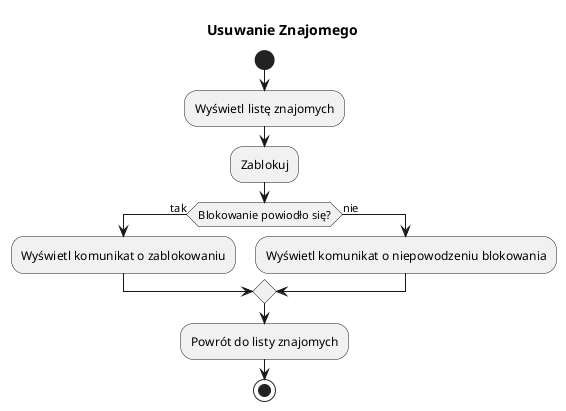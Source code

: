 @startuml
title Usuwanie Znajomego

|User|
start
:Wyświetl listę znajomych;
|User|
:Zablokuj;


  if (Blokowanie powiodło się?) then (tak)
    :Wyświetl komunikat o zablokowaniu;
  else (nie)
    :Wyświetl komunikat o niepowodzeniu blokowania;
  endif
  :Powrót do listy znajomych;

|User|
stop
@enduml
